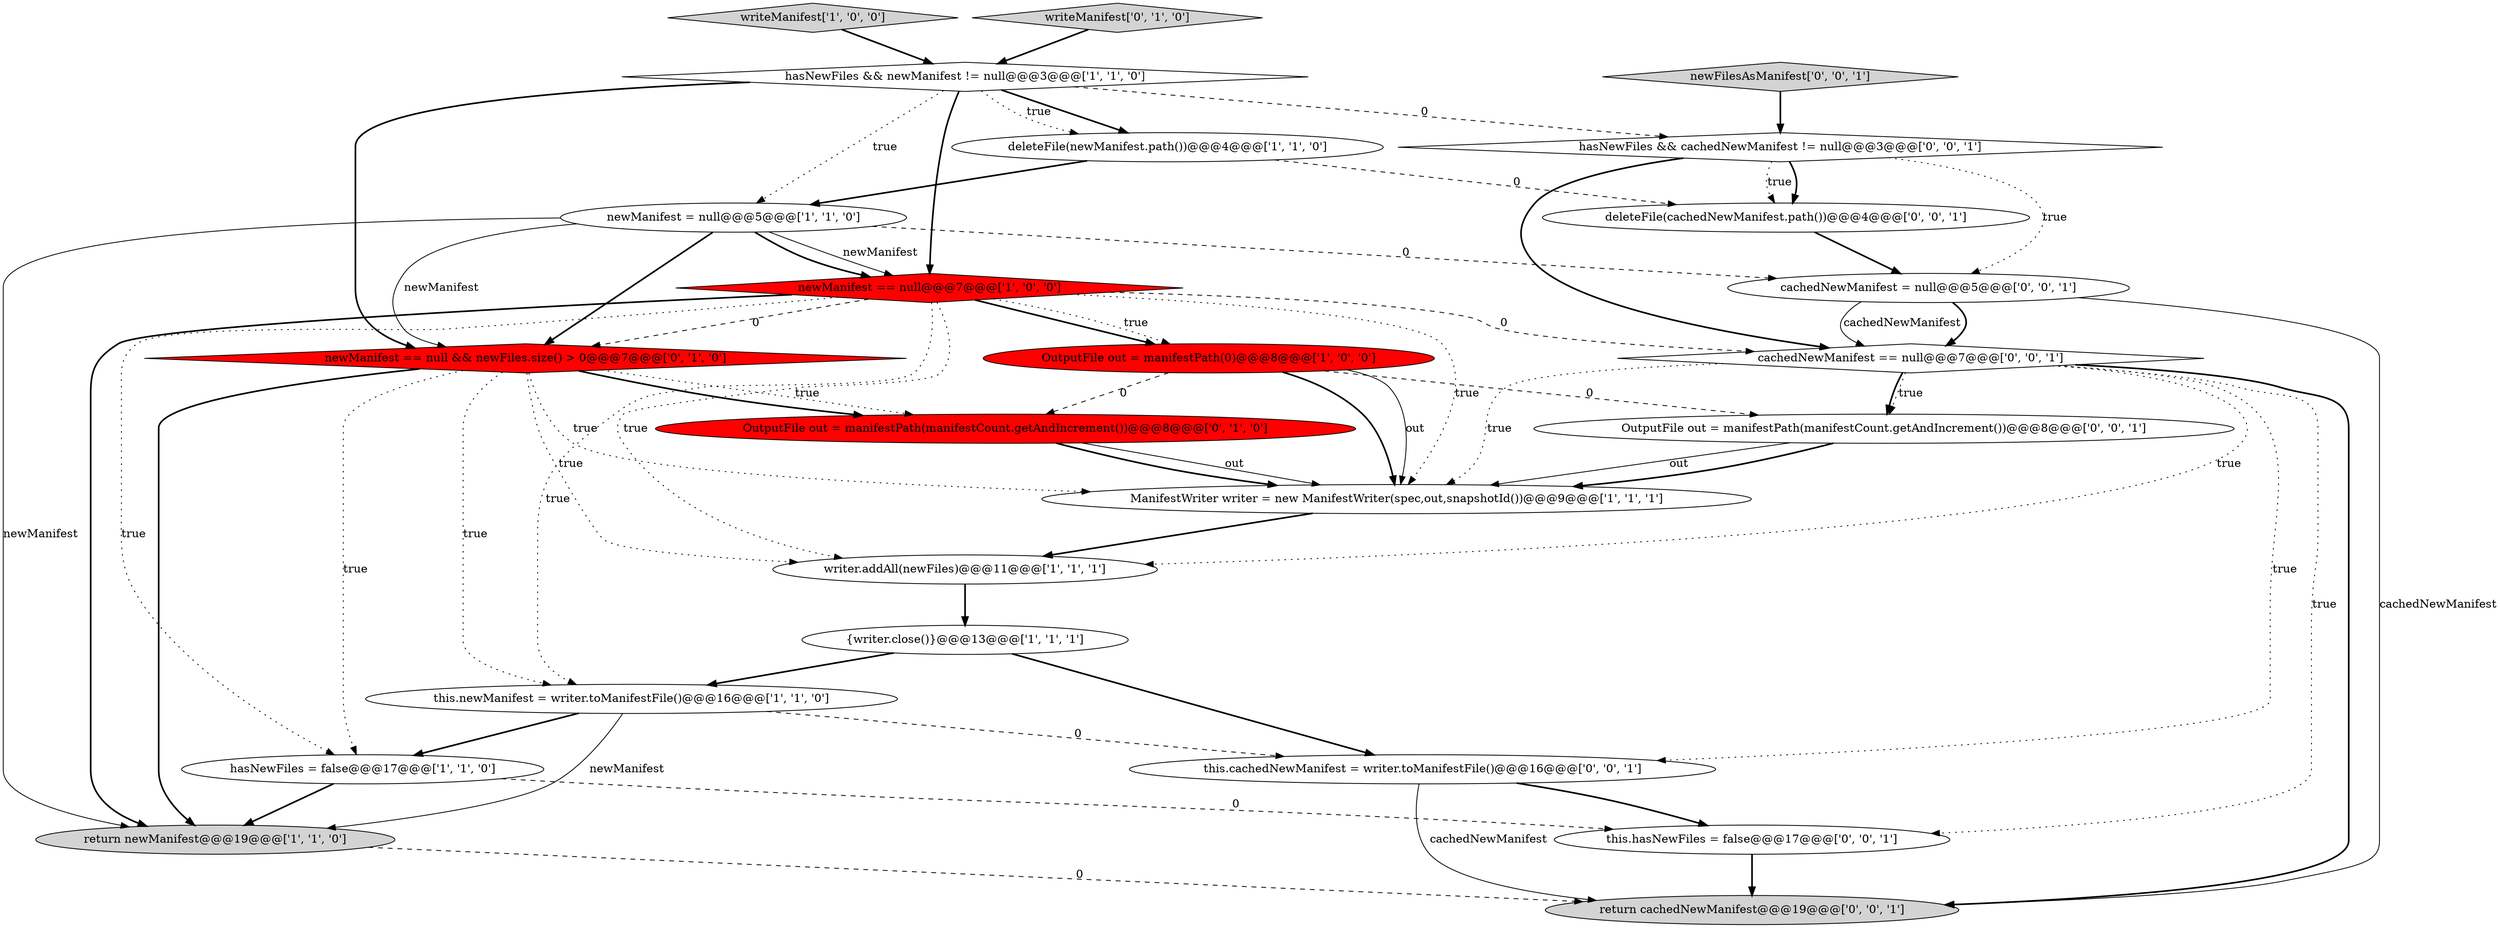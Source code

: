 digraph {
6 [style = filled, label = "OutputFile out = manifestPath(0)@@@8@@@['1', '0', '0']", fillcolor = red, shape = ellipse image = "AAA1AAABBB1BBB"];
22 [style = filled, label = "hasNewFiles && cachedNewManifest != null@@@3@@@['0', '0', '1']", fillcolor = white, shape = diamond image = "AAA0AAABBB3BBB"];
3 [style = filled, label = "hasNewFiles = false@@@17@@@['1', '1', '0']", fillcolor = white, shape = ellipse image = "AAA0AAABBB1BBB"];
10 [style = filled, label = "hasNewFiles && newManifest != null@@@3@@@['1', '1', '0']", fillcolor = white, shape = diamond image = "AAA0AAABBB1BBB"];
9 [style = filled, label = "ManifestWriter writer = new ManifestWriter(spec,out,snapshotId())@@@9@@@['1', '1', '1']", fillcolor = white, shape = ellipse image = "AAA0AAABBB1BBB"];
16 [style = filled, label = "this.hasNewFiles = false@@@17@@@['0', '0', '1']", fillcolor = white, shape = ellipse image = "AAA0AAABBB3BBB"];
4 [style = filled, label = "this.newManifest = writer.toManifestFile()@@@16@@@['1', '1', '0']", fillcolor = white, shape = ellipse image = "AAA0AAABBB1BBB"];
7 [style = filled, label = "writeManifest['1', '0', '0']", fillcolor = lightgray, shape = diamond image = "AAA0AAABBB1BBB"];
13 [style = filled, label = "newManifest == null && newFiles.size() > 0@@@7@@@['0', '1', '0']", fillcolor = red, shape = diamond image = "AAA1AAABBB2BBB"];
23 [style = filled, label = "cachedNewManifest == null@@@7@@@['0', '0', '1']", fillcolor = white, shape = diamond image = "AAA0AAABBB3BBB"];
1 [style = filled, label = "{writer.close()}@@@13@@@['1', '1', '1']", fillcolor = white, shape = ellipse image = "AAA0AAABBB1BBB"];
19 [style = filled, label = "this.cachedNewManifest = writer.toManifestFile()@@@16@@@['0', '0', '1']", fillcolor = white, shape = ellipse image = "AAA0AAABBB3BBB"];
11 [style = filled, label = "newManifest == null@@@7@@@['1', '0', '0']", fillcolor = red, shape = diamond image = "AAA1AAABBB1BBB"];
18 [style = filled, label = "newFilesAsManifest['0', '0', '1']", fillcolor = lightgray, shape = diamond image = "AAA0AAABBB3BBB"];
15 [style = filled, label = "deleteFile(cachedNewManifest.path())@@@4@@@['0', '0', '1']", fillcolor = white, shape = ellipse image = "AAA0AAABBB3BBB"];
12 [style = filled, label = "writeManifest['0', '1', '0']", fillcolor = lightgray, shape = diamond image = "AAA0AAABBB2BBB"];
20 [style = filled, label = "cachedNewManifest = null@@@5@@@['0', '0', '1']", fillcolor = white, shape = ellipse image = "AAA0AAABBB3BBB"];
2 [style = filled, label = "return newManifest@@@19@@@['1', '1', '0']", fillcolor = lightgray, shape = ellipse image = "AAA0AAABBB1BBB"];
21 [style = filled, label = "OutputFile out = manifestPath(manifestCount.getAndIncrement())@@@8@@@['0', '0', '1']", fillcolor = white, shape = ellipse image = "AAA0AAABBB3BBB"];
17 [style = filled, label = "return cachedNewManifest@@@19@@@['0', '0', '1']", fillcolor = lightgray, shape = ellipse image = "AAA0AAABBB3BBB"];
14 [style = filled, label = "OutputFile out = manifestPath(manifestCount.getAndIncrement())@@@8@@@['0', '1', '0']", fillcolor = red, shape = ellipse image = "AAA1AAABBB2BBB"];
0 [style = filled, label = "deleteFile(newManifest.path())@@@4@@@['1', '1', '0']", fillcolor = white, shape = ellipse image = "AAA0AAABBB1BBB"];
8 [style = filled, label = "writer.addAll(newFiles)@@@11@@@['1', '1', '1']", fillcolor = white, shape = ellipse image = "AAA0AAABBB1BBB"];
5 [style = filled, label = "newManifest = null@@@5@@@['1', '1', '0']", fillcolor = white, shape = ellipse image = "AAA0AAABBB1BBB"];
23->16 [style = dotted, label="true"];
6->21 [style = dashed, label="0"];
4->3 [style = bold, label=""];
1->4 [style = bold, label=""];
5->11 [style = solid, label="newManifest"];
22->15 [style = bold, label=""];
5->13 [style = solid, label="newManifest"];
13->3 [style = dotted, label="true"];
23->8 [style = dotted, label="true"];
7->10 [style = bold, label=""];
5->2 [style = solid, label="newManifest"];
11->6 [style = bold, label=""];
3->16 [style = dashed, label="0"];
23->21 [style = dotted, label="true"];
0->15 [style = dashed, label="0"];
11->23 [style = dashed, label="0"];
11->9 [style = dotted, label="true"];
14->9 [style = solid, label="out"];
11->4 [style = dotted, label="true"];
23->19 [style = dotted, label="true"];
16->17 [style = bold, label=""];
6->14 [style = dashed, label="0"];
10->22 [style = dashed, label="0"];
9->8 [style = bold, label=""];
10->5 [style = dotted, label="true"];
2->17 [style = dashed, label="0"];
22->23 [style = bold, label=""];
6->9 [style = solid, label="out"];
23->9 [style = dotted, label="true"];
11->2 [style = bold, label=""];
5->20 [style = dashed, label="0"];
19->16 [style = bold, label=""];
8->1 [style = bold, label=""];
11->13 [style = dashed, label="0"];
12->10 [style = bold, label=""];
21->9 [style = bold, label=""];
18->22 [style = bold, label=""];
22->20 [style = dotted, label="true"];
20->23 [style = bold, label=""];
3->2 [style = bold, label=""];
10->13 [style = bold, label=""];
23->21 [style = bold, label=""];
13->8 [style = dotted, label="true"];
11->6 [style = dotted, label="true"];
15->20 [style = bold, label=""];
19->17 [style = solid, label="cachedNewManifest"];
5->13 [style = bold, label=""];
20->17 [style = solid, label="cachedNewManifest"];
10->0 [style = bold, label=""];
4->2 [style = solid, label="newManifest"];
20->23 [style = solid, label="cachedNewManifest"];
10->0 [style = dotted, label="true"];
23->17 [style = bold, label=""];
11->8 [style = dotted, label="true"];
14->9 [style = bold, label=""];
5->11 [style = bold, label=""];
4->19 [style = dashed, label="0"];
6->9 [style = bold, label=""];
1->19 [style = bold, label=""];
13->14 [style = dotted, label="true"];
11->3 [style = dotted, label="true"];
22->15 [style = dotted, label="true"];
13->14 [style = bold, label=""];
13->4 [style = dotted, label="true"];
21->9 [style = solid, label="out"];
0->5 [style = bold, label=""];
13->2 [style = bold, label=""];
10->11 [style = bold, label=""];
13->9 [style = dotted, label="true"];
}
